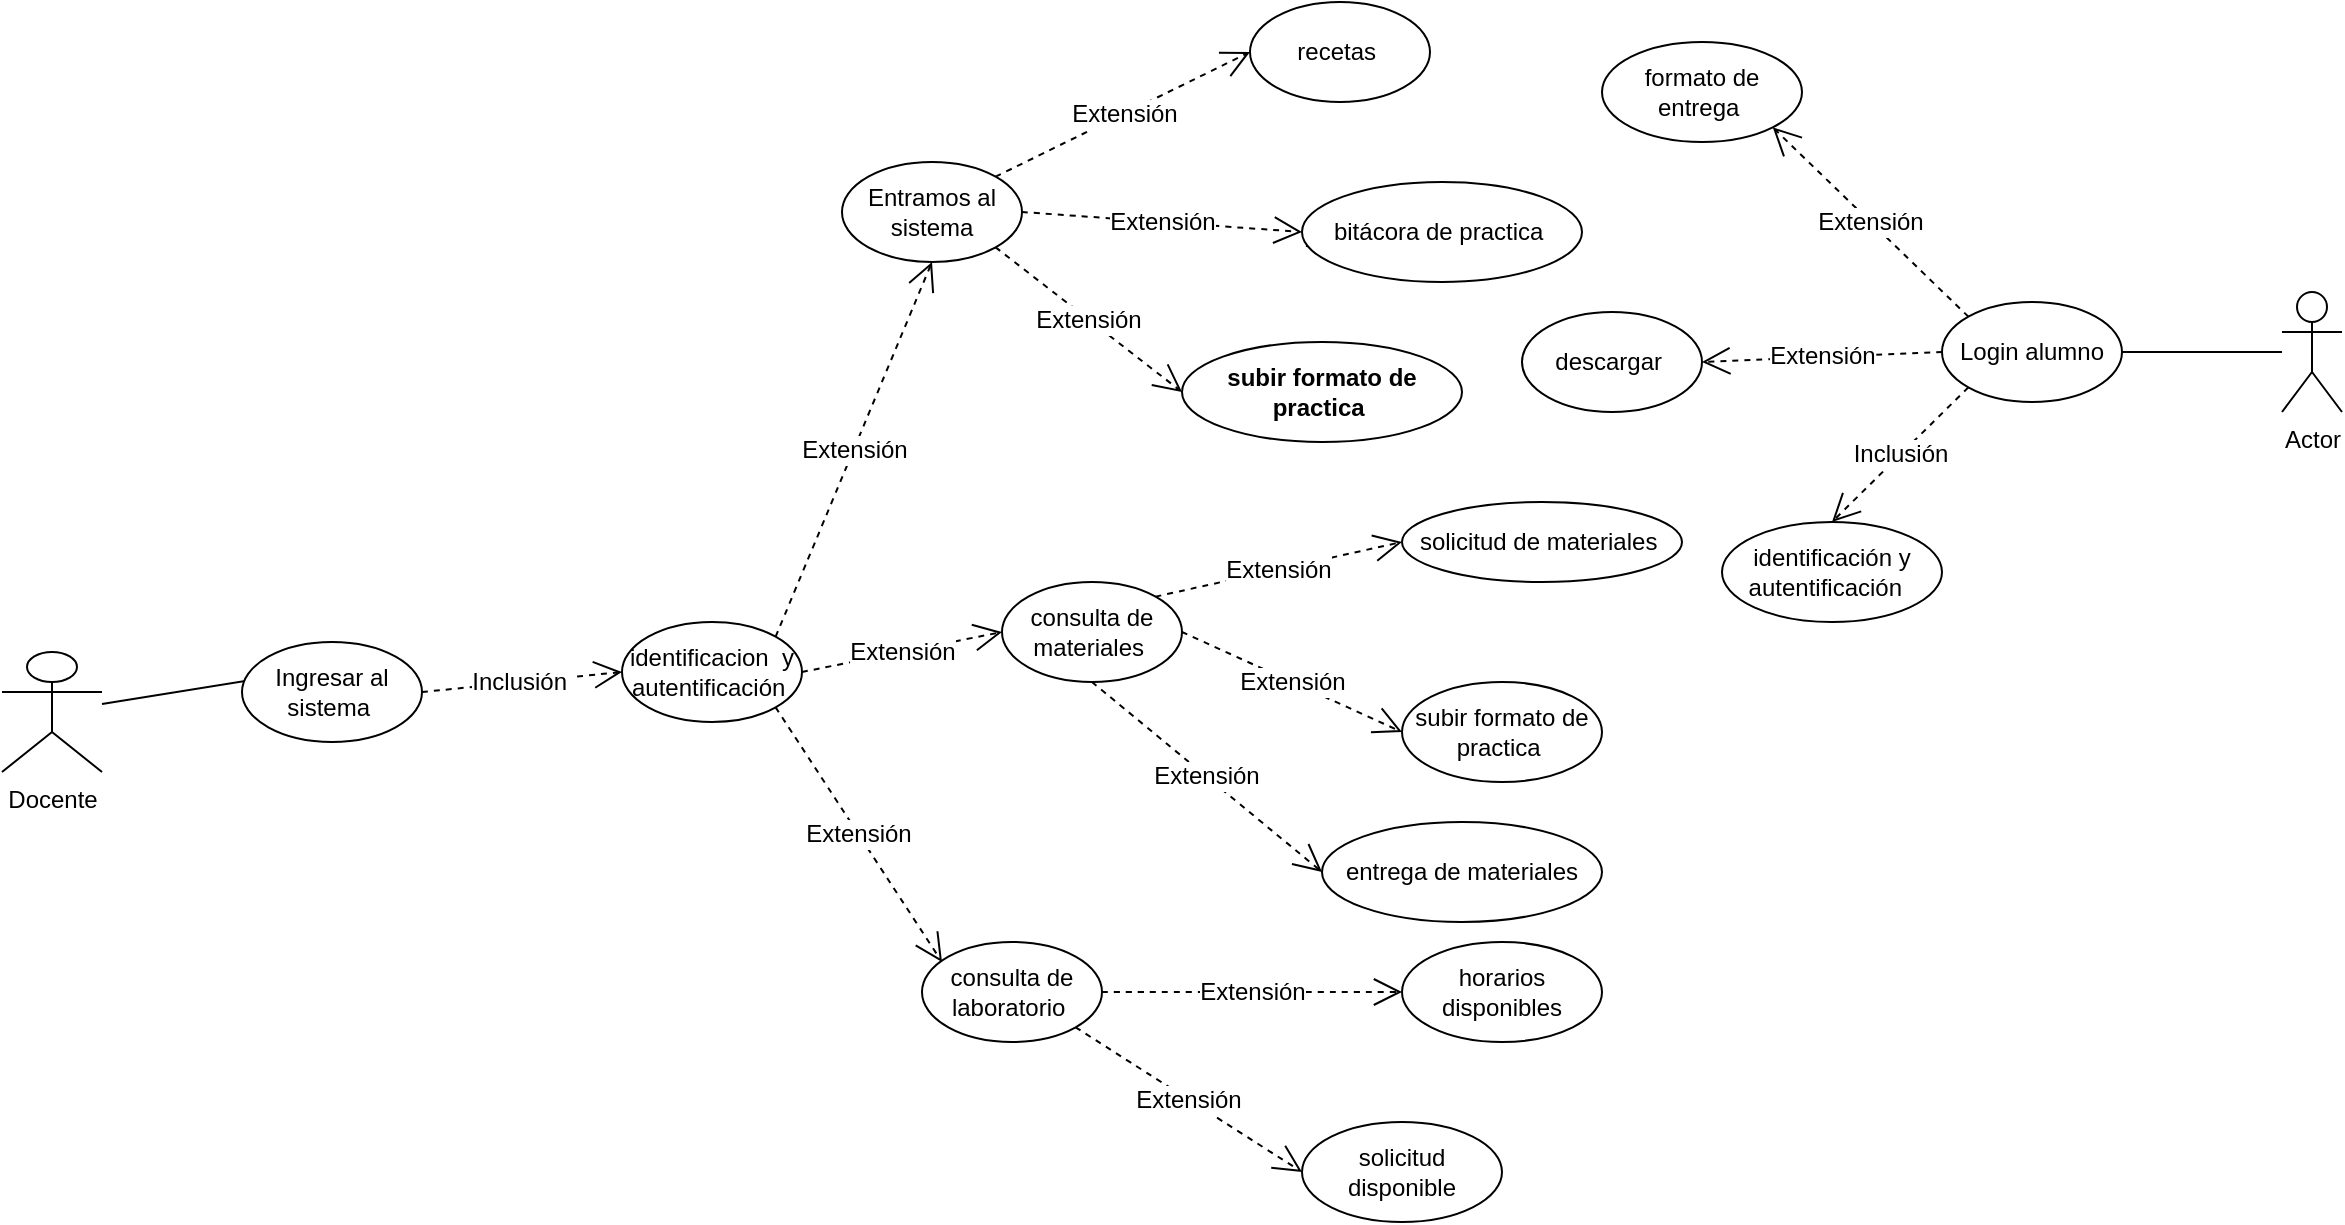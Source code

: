 <mxfile version="21.2.3" type="github">
  <diagram name="Página-1" id="umnVHxdsEkAIAT6ACsdI">
    <mxGraphModel dx="1690" dy="2737" grid="1" gridSize="10" guides="1" tooltips="1" connect="1" arrows="1" fold="1" page="1" pageScale="1" pageWidth="827" pageHeight="1169" math="0" shadow="0">
      <root>
        <mxCell id="0" />
        <mxCell id="1" parent="0" />
        <mxCell id="VgubbB2T0tueu3Fw0hmj-5" style="edgeStyle=none;curved=1;rounded=0;orthogonalLoop=1;jettySize=auto;html=1;entryX=1;entryY=0;entryDx=0;entryDy=0;fontSize=12;startSize=8;endSize=8;" edge="1" parent="1" source="MWYxISYisWtY5Da0UGX7-1" target="MWYxISYisWtY5Da0UGX7-13">
          <mxGeometry relative="1" as="geometry" />
        </mxCell>
        <mxCell id="MWYxISYisWtY5Da0UGX7-1" value="&lt;font style=&quot;vertical-align: inherit;&quot;&gt;&lt;font style=&quot;vertical-align: inherit;&quot;&gt;Docente&lt;/font&gt;&lt;/font&gt;" style="shape=umlActor;verticalLabelPosition=bottom;verticalAlign=top;html=1;" parent="1" vertex="1">
          <mxGeometry x="-210" y="295" width="50" height="60" as="geometry" />
        </mxCell>
        <mxCell id="MWYxISYisWtY5Da0UGX7-2" value="Entramos al sistema" style="ellipse;whiteSpace=wrap;html=1;" parent="1" vertex="1">
          <mxGeometry x="210" y="50" width="90" height="50" as="geometry" />
        </mxCell>
        <mxCell id="MWYxISYisWtY5Da0UGX7-10" value="&lt;font style=&quot;vertical-align: inherit;&quot;&gt;&lt;font style=&quot;vertical-align: inherit;&quot;&gt;&lt;font style=&quot;vertical-align: inherit;&quot;&gt;&lt;font style=&quot;vertical-align: inherit;&quot;&gt;consulta de materiales&amp;nbsp;&lt;/font&gt;&lt;/font&gt;&lt;/font&gt;&lt;/font&gt;" style="ellipse;whiteSpace=wrap;html=1;" parent="1" vertex="1">
          <mxGeometry x="290" y="260" width="90" height="50" as="geometry" />
        </mxCell>
        <mxCell id="MWYxISYisWtY5Da0UGX7-11" value="&lt;font style=&quot;vertical-align: inherit;&quot;&gt;&lt;font style=&quot;vertical-align: inherit;&quot;&gt;consulta de laboratorio&amp;nbsp;&lt;/font&gt;&lt;/font&gt;" style="ellipse;whiteSpace=wrap;html=1;" parent="1" vertex="1">
          <mxGeometry x="250" y="440" width="90" height="50" as="geometry" />
        </mxCell>
        <mxCell id="MWYxISYisWtY5Da0UGX7-13" value="&lt;font style=&quot;vertical-align: inherit;&quot;&gt;&lt;font style=&quot;vertical-align: inherit;&quot;&gt;Ingresar al sistema&amp;nbsp;&lt;/font&gt;&lt;/font&gt;" style="ellipse;whiteSpace=wrap;html=1;" parent="1" vertex="1">
          <mxGeometry x="-90" y="290" width="90" height="50" as="geometry" />
        </mxCell>
        <mxCell id="MWYxISYisWtY5Da0UGX7-20" value="&lt;font style=&quot;vertical-align: inherit;&quot;&gt;&lt;font style=&quot;vertical-align: inherit;&quot;&gt;recetas&amp;nbsp;&lt;/font&gt;&lt;/font&gt;" style="ellipse;whiteSpace=wrap;html=1;" parent="1" vertex="1">
          <mxGeometry x="414" y="-30" width="90" height="50" as="geometry" />
        </mxCell>
        <mxCell id="MWYxISYisWtY5Da0UGX7-22" value="subir formato de practica&amp;nbsp;" style="ellipse;whiteSpace=wrap;html=1;fontStyle=1" parent="1" vertex="1">
          <mxGeometry x="380" y="140" width="140" height="50" as="geometry" />
        </mxCell>
        <mxCell id="MWYxISYisWtY5Da0UGX7-23" value="&lt;font style=&quot;vertical-align: inherit;&quot;&gt;&lt;font style=&quot;vertical-align: inherit;&quot;&gt;solicitud de materiales&amp;nbsp;&lt;/font&gt;&lt;/font&gt;" style="ellipse;whiteSpace=wrap;html=1;" parent="1" vertex="1">
          <mxGeometry x="490" y="220" width="140" height="40" as="geometry" />
        </mxCell>
        <mxCell id="MWYxISYisWtY5Da0UGX7-24" value="&lt;font style=&quot;vertical-align: inherit;&quot;&gt;&lt;font style=&quot;vertical-align: inherit;&quot;&gt;&lt;font style=&quot;vertical-align: inherit;&quot;&gt;&lt;font style=&quot;vertical-align: inherit;&quot;&gt;subir formato de practica&amp;nbsp;&lt;/font&gt;&lt;/font&gt;&lt;/font&gt;&lt;/font&gt;" style="ellipse;whiteSpace=wrap;html=1;" parent="1" vertex="1">
          <mxGeometry x="490" y="310" width="100" height="50" as="geometry" />
        </mxCell>
        <mxCell id="MWYxISYisWtY5Da0UGX7-25" value="entrega de materiales" style="ellipse;whiteSpace=wrap;html=1;" parent="1" vertex="1">
          <mxGeometry x="450" y="380" width="140" height="50" as="geometry" />
        </mxCell>
        <mxCell id="MWYxISYisWtY5Da0UGX7-26" value="&lt;font style=&quot;vertical-align: inherit;&quot;&gt;&lt;font style=&quot;vertical-align: inherit;&quot;&gt;horarios disponibles&lt;/font&gt;&lt;/font&gt;" style="ellipse;whiteSpace=wrap;html=1;" parent="1" vertex="1">
          <mxGeometry x="490" y="440" width="100" height="50" as="geometry" />
        </mxCell>
        <mxCell id="MWYxISYisWtY5Da0UGX7-27" value="&lt;font style=&quot;vertical-align: inherit;&quot;&gt;&lt;font style=&quot;vertical-align: inherit;&quot;&gt;solicitud disponible&lt;/font&gt;&lt;/font&gt;" style="ellipse;whiteSpace=wrap;html=1;" parent="1" vertex="1">
          <mxGeometry x="440" y="530" width="100" height="50" as="geometry" />
        </mxCell>
        <mxCell id="MWYxISYisWtY5Da0UGX7-37" value="&lt;font style=&quot;vertical-align: inherit;&quot;&gt;&lt;font style=&quot;vertical-align: inherit;&quot;&gt;&lt;font style=&quot;vertical-align: inherit;&quot;&gt;&lt;font style=&quot;vertical-align: inherit;&quot;&gt;formato de entrega&amp;nbsp;&lt;/font&gt;&lt;/font&gt;&lt;/font&gt;&lt;/font&gt;" style="ellipse;whiteSpace=wrap;html=1;" parent="1" vertex="1">
          <mxGeometry x="590" y="-10" width="100" height="50" as="geometry" />
        </mxCell>
        <mxCell id="MWYxISYisWtY5Da0UGX7-38" value="descargar&amp;nbsp;" style="ellipse;whiteSpace=wrap;html=1;" parent="1" vertex="1">
          <mxGeometry x="550" y="125" width="90" height="50" as="geometry" />
        </mxCell>
        <mxCell id="MWYxISYisWtY5Da0UGX7-39" value="identificación y autentificación&amp;nbsp;&amp;nbsp;" style="ellipse;whiteSpace=wrap;html=1;" parent="1" vertex="1">
          <mxGeometry x="650" y="230" width="110" height="50" as="geometry" />
        </mxCell>
        <mxCell id="VgubbB2T0tueu3Fw0hmj-25" style="edgeStyle=none;curved=1;rounded=0;orthogonalLoop=1;jettySize=auto;html=1;entryX=0;entryY=0.5;entryDx=0;entryDy=0;fontSize=12;startSize=8;endSize=8;" edge="1" parent="1" source="MWYxISYisWtY5Da0UGX7-40" target="VgubbB2T0tueu3Fw0hmj-23">
          <mxGeometry relative="1" as="geometry" />
        </mxCell>
        <mxCell id="MWYxISYisWtY5Da0UGX7-40" value="Actor" style="shape=umlActor;verticalLabelPosition=bottom;verticalAlign=top;html=1;outlineConnect=0;" parent="1" vertex="1">
          <mxGeometry x="930" y="115" width="30" height="60" as="geometry" />
        </mxCell>
        <mxCell id="VgubbB2T0tueu3Fw0hmj-3" value="&lt;font style=&quot;vertical-align: inherit;&quot;&gt;&lt;font style=&quot;vertical-align: inherit;&quot;&gt;identificacion&amp;nbsp; y autentificación&amp;nbsp;&lt;/font&gt;&lt;/font&gt;" style="ellipse;whiteSpace=wrap;html=1;" vertex="1" parent="1">
          <mxGeometry x="100" y="280" width="90" height="50" as="geometry" />
        </mxCell>
        <mxCell id="VgubbB2T0tueu3Fw0hmj-6" value="&lt;font style=&quot;vertical-align: inherit;&quot;&gt;&lt;font style=&quot;vertical-align: inherit;&quot;&gt;Inclusión&amp;nbsp;&lt;/font&gt;&lt;/font&gt;" style="endArrow=open;endSize=12;dashed=1;html=1;rounded=0;fontSize=12;curved=1;exitX=1;exitY=0.5;exitDx=0;exitDy=0;entryX=0;entryY=0.5;entryDx=0;entryDy=0;" edge="1" parent="1" source="MWYxISYisWtY5Da0UGX7-13" target="VgubbB2T0tueu3Fw0hmj-3">
          <mxGeometry width="160" relative="1" as="geometry">
            <mxPoint x="50" y="250" as="sourcePoint" />
            <mxPoint x="150" y="250" as="targetPoint" />
          </mxGeometry>
        </mxCell>
        <mxCell id="VgubbB2T0tueu3Fw0hmj-8" value="&lt;font style=&quot;vertical-align: inherit;&quot;&gt;&lt;font style=&quot;vertical-align: inherit;&quot;&gt;Extensión&lt;/font&gt;&lt;/font&gt;" style="endArrow=open;endSize=12;dashed=1;html=1;rounded=0;fontSize=12;curved=1;exitX=1;exitY=0;exitDx=0;exitDy=0;entryX=0.5;entryY=1;entryDx=0;entryDy=0;" edge="1" parent="1" source="VgubbB2T0tueu3Fw0hmj-3" target="MWYxISYisWtY5Da0UGX7-2">
          <mxGeometry width="160" relative="1" as="geometry">
            <mxPoint x="30" y="170" as="sourcePoint" />
            <mxPoint x="240" y="110" as="targetPoint" />
          </mxGeometry>
        </mxCell>
        <mxCell id="VgubbB2T0tueu3Fw0hmj-9" value="&lt;font style=&quot;vertical-align: inherit;&quot;&gt;&lt;font style=&quot;vertical-align: inherit;&quot;&gt;Extensión&lt;/font&gt;&lt;/font&gt;" style="endArrow=open;endSize=12;dashed=1;html=1;rounded=0;fontSize=12;curved=1;exitX=1;exitY=0.5;exitDx=0;exitDy=0;entryX=0;entryY=0.5;entryDx=0;entryDy=0;" edge="1" parent="1" source="VgubbB2T0tueu3Fw0hmj-3" target="MWYxISYisWtY5Da0UGX7-10">
          <mxGeometry width="160" relative="1" as="geometry">
            <mxPoint x="230" y="330" as="sourcePoint" />
            <mxPoint x="308" y="143" as="targetPoint" />
          </mxGeometry>
        </mxCell>
        <mxCell id="VgubbB2T0tueu3Fw0hmj-10" value="&lt;font style=&quot;vertical-align: inherit;&quot;&gt;&lt;font style=&quot;vertical-align: inherit;&quot;&gt;Extensión&lt;/font&gt;&lt;/font&gt;" style="endArrow=open;endSize=12;dashed=1;html=1;rounded=0;fontSize=12;curved=1;exitX=1;exitY=1;exitDx=0;exitDy=0;" edge="1" parent="1" source="VgubbB2T0tueu3Fw0hmj-3">
          <mxGeometry width="160" relative="1" as="geometry">
            <mxPoint x="190" y="370" as="sourcePoint" />
            <mxPoint x="260" y="450" as="targetPoint" />
          </mxGeometry>
        </mxCell>
        <mxCell id="VgubbB2T0tueu3Fw0hmj-11" value="&lt;font style=&quot;vertical-align: inherit;&quot;&gt;&lt;font style=&quot;vertical-align: inherit;&quot;&gt;Extensión&lt;/font&gt;&lt;/font&gt;" style="endArrow=open;endSize=12;dashed=1;html=1;rounded=0;fontSize=12;curved=1;entryX=0;entryY=0.5;entryDx=0;entryDy=0;exitX=1;exitY=1;exitDx=0;exitDy=0;" edge="1" parent="1" source="MWYxISYisWtY5Da0UGX7-11" target="MWYxISYisWtY5Da0UGX7-27">
          <mxGeometry width="160" relative="1" as="geometry">
            <mxPoint x="340" y="500" as="sourcePoint" />
            <mxPoint x="458" y="343" as="targetPoint" />
          </mxGeometry>
        </mxCell>
        <mxCell id="VgubbB2T0tueu3Fw0hmj-12" value="&lt;font style=&quot;vertical-align: inherit;&quot;&gt;&lt;font style=&quot;vertical-align: inherit;&quot;&gt;Extensión&lt;/font&gt;&lt;/font&gt;" style="endArrow=open;endSize=12;dashed=1;html=1;rounded=0;fontSize=12;curved=1;entryX=0;entryY=0.5;entryDx=0;entryDy=0;exitX=1;exitY=0.5;exitDx=0;exitDy=0;" edge="1" parent="1" source="MWYxISYisWtY5Da0UGX7-11" target="MWYxISYisWtY5Da0UGX7-26">
          <mxGeometry width="160" relative="1" as="geometry">
            <mxPoint x="350" y="450" as="sourcePoint" />
            <mxPoint x="488" y="263" as="targetPoint" />
          </mxGeometry>
        </mxCell>
        <mxCell id="VgubbB2T0tueu3Fw0hmj-13" value="&lt;font style=&quot;vertical-align: inherit;&quot;&gt;&lt;font style=&quot;vertical-align: inherit;&quot;&gt;Extensión&lt;/font&gt;&lt;/font&gt;" style="endArrow=open;endSize=12;dashed=1;html=1;rounded=0;fontSize=12;curved=1;exitX=0.5;exitY=1;exitDx=0;exitDy=0;entryX=0;entryY=0.5;entryDx=0;entryDy=0;" edge="1" parent="1" source="MWYxISYisWtY5Da0UGX7-10" target="MWYxISYisWtY5Da0UGX7-25">
          <mxGeometry width="160" relative="1" as="geometry">
            <mxPoint x="390" y="320" as="sourcePoint" />
            <mxPoint x="468" y="133" as="targetPoint" />
          </mxGeometry>
        </mxCell>
        <mxCell id="VgubbB2T0tueu3Fw0hmj-14" value="&lt;font style=&quot;vertical-align: inherit;&quot;&gt;&lt;font style=&quot;vertical-align: inherit;&quot;&gt;Extensión&lt;/font&gt;&lt;/font&gt;" style="endArrow=open;endSize=12;dashed=1;html=1;rounded=0;fontSize=12;curved=1;exitX=1;exitY=0.5;exitDx=0;exitDy=0;entryX=0;entryY=0.5;entryDx=0;entryDy=0;" edge="1" parent="1" source="MWYxISYisWtY5Da0UGX7-10" target="MWYxISYisWtY5Da0UGX7-24">
          <mxGeometry width="160" relative="1" as="geometry">
            <mxPoint x="410" y="290" as="sourcePoint" />
            <mxPoint x="488" y="103" as="targetPoint" />
          </mxGeometry>
        </mxCell>
        <mxCell id="VgubbB2T0tueu3Fw0hmj-16" value="&lt;font style=&quot;vertical-align: inherit;&quot;&gt;&lt;font style=&quot;vertical-align: inherit;&quot;&gt;Extensión&lt;/font&gt;&lt;/font&gt;" style="endArrow=open;endSize=12;dashed=1;html=1;rounded=0;fontSize=12;curved=1;exitX=1;exitY=0;exitDx=0;exitDy=0;" edge="1" parent="1" source="MWYxISYisWtY5Da0UGX7-10">
          <mxGeometry width="160" relative="1" as="geometry">
            <mxPoint x="440" y="240" as="sourcePoint" />
            <mxPoint x="490" y="240" as="targetPoint" />
          </mxGeometry>
        </mxCell>
        <mxCell id="VgubbB2T0tueu3Fw0hmj-17" value="&lt;font style=&quot;vertical-align: inherit;&quot;&gt;&lt;font style=&quot;vertical-align: inherit;&quot;&gt;Extensión&lt;/font&gt;&lt;/font&gt;" style="endArrow=open;endSize=12;dashed=1;html=1;rounded=0;fontSize=12;curved=1;exitX=1;exitY=1;exitDx=0;exitDy=0;entryX=0;entryY=0.5;entryDx=0;entryDy=0;" edge="1" parent="1" source="MWYxISYisWtY5Da0UGX7-2" target="MWYxISYisWtY5Da0UGX7-22">
          <mxGeometry width="160" relative="1" as="geometry">
            <mxPoint x="330" y="120" as="sourcePoint" />
            <mxPoint x="408" y="-67" as="targetPoint" />
          </mxGeometry>
        </mxCell>
        <mxCell id="VgubbB2T0tueu3Fw0hmj-19" value="&lt;font style=&quot;vertical-align: inherit;&quot;&gt;&lt;font style=&quot;vertical-align: inherit;&quot;&gt;Extensión&lt;/font&gt;&lt;/font&gt;" style="endArrow=open;endSize=12;dashed=1;html=1;rounded=0;fontSize=12;curved=1;exitX=1;exitY=0;exitDx=0;exitDy=0;entryX=0;entryY=0.5;entryDx=0;entryDy=0;" edge="1" parent="1" source="MWYxISYisWtY5Da0UGX7-2" target="MWYxISYisWtY5Da0UGX7-20">
          <mxGeometry width="160" relative="1" as="geometry">
            <mxPoint x="300" y="30" as="sourcePoint" />
            <mxPoint x="378" y="-157" as="targetPoint" />
          </mxGeometry>
        </mxCell>
        <mxCell id="VgubbB2T0tueu3Fw0hmj-20" value="&lt;font style=&quot;vertical-align: inherit;&quot;&gt;&lt;font style=&quot;vertical-align: inherit;&quot;&gt;Extensión&lt;/font&gt;&lt;/font&gt;" style="endArrow=open;endSize=12;dashed=1;html=1;rounded=0;fontSize=12;curved=1;exitX=1;exitY=0.5;exitDx=0;exitDy=0;" edge="1" parent="1" source="MWYxISYisWtY5Da0UGX7-2">
          <mxGeometry width="160" relative="1" as="geometry">
            <mxPoint x="340" y="70" as="sourcePoint" />
            <mxPoint x="440" y="85" as="targetPoint" />
          </mxGeometry>
        </mxCell>
        <mxCell id="VgubbB2T0tueu3Fw0hmj-21" value="" style="endArrow=none;html=1;rounded=0;entryX=0.014;entryY=0.64;entryDx=0;entryDy=0;exitX=1;exitY=0.5;exitDx=0;exitDy=0;entryPerimeter=0;" edge="1" parent="1" target="MWYxISYisWtY5Da0UGX7-21">
          <mxGeometry relative="1" as="geometry">
            <mxPoint x="520" y="91.5" as="sourcePoint" />
            <mxPoint x="592" y="58.5" as="targetPoint" />
            <Array as="points" />
          </mxGeometry>
        </mxCell>
        <mxCell id="MWYxISYisWtY5Da0UGX7-21" value="bitácora de practica&amp;nbsp;" style="ellipse;whiteSpace=wrap;html=1;" parent="1" vertex="1">
          <mxGeometry x="440" y="60" width="140" height="50" as="geometry" />
        </mxCell>
        <mxCell id="VgubbB2T0tueu3Fw0hmj-23" value="&lt;font style=&quot;vertical-align: inherit;&quot;&gt;&lt;font style=&quot;vertical-align: inherit;&quot;&gt;Login alumno&lt;/font&gt;&lt;/font&gt;" style="ellipse;whiteSpace=wrap;html=1;" vertex="1" parent="1">
          <mxGeometry x="760" y="120" width="90" height="50" as="geometry" />
        </mxCell>
        <mxCell id="VgubbB2T0tueu3Fw0hmj-26" value="&lt;font style=&quot;vertical-align: inherit;&quot;&gt;&lt;font style=&quot;vertical-align: inherit;&quot;&gt;Extensión&lt;/font&gt;&lt;/font&gt;" style="endArrow=open;endSize=12;dashed=1;html=1;rounded=0;fontSize=12;curved=1;exitX=0;exitY=0;exitDx=0;exitDy=0;entryX=1;entryY=1;entryDx=0;entryDy=0;" edge="1" parent="1" source="VgubbB2T0tueu3Fw0hmj-23" target="MWYxISYisWtY5Da0UGX7-37">
          <mxGeometry width="160" relative="1" as="geometry">
            <mxPoint x="750" y="150" as="sourcePoint" />
            <mxPoint x="828" y="-37" as="targetPoint" />
          </mxGeometry>
        </mxCell>
        <mxCell id="VgubbB2T0tueu3Fw0hmj-28" value="&lt;font style=&quot;vertical-align: inherit;&quot;&gt;&lt;font style=&quot;vertical-align: inherit;&quot;&gt;Extensión&lt;/font&gt;&lt;/font&gt;" style="endArrow=open;endSize=12;dashed=1;html=1;rounded=0;fontSize=12;curved=1;exitX=0;exitY=0.5;exitDx=0;exitDy=0;entryX=1;entryY=0.5;entryDx=0;entryDy=0;" edge="1" parent="1" source="VgubbB2T0tueu3Fw0hmj-23" target="MWYxISYisWtY5Da0UGX7-38">
          <mxGeometry width="160" relative="1" as="geometry">
            <mxPoint x="700" y="160" as="sourcePoint" />
            <mxPoint x="778" y="-27" as="targetPoint" />
          </mxGeometry>
        </mxCell>
        <mxCell id="VgubbB2T0tueu3Fw0hmj-29" value="&lt;font style=&quot;vertical-align: inherit;&quot;&gt;&lt;font style=&quot;vertical-align: inherit;&quot;&gt;Inclusión&lt;/font&gt;&lt;/font&gt;" style="endArrow=open;endSize=12;dashed=1;html=1;rounded=0;fontSize=12;curved=1;exitX=0;exitY=1;exitDx=0;exitDy=0;entryX=0.5;entryY=0;entryDx=0;entryDy=0;" edge="1" parent="1" source="VgubbB2T0tueu3Fw0hmj-23" target="MWYxISYisWtY5Da0UGX7-39">
          <mxGeometry width="160" relative="1" as="geometry">
            <mxPoint x="740" y="200" as="sourcePoint" />
            <mxPoint x="720" y="220" as="targetPoint" />
          </mxGeometry>
        </mxCell>
      </root>
    </mxGraphModel>
  </diagram>
</mxfile>

